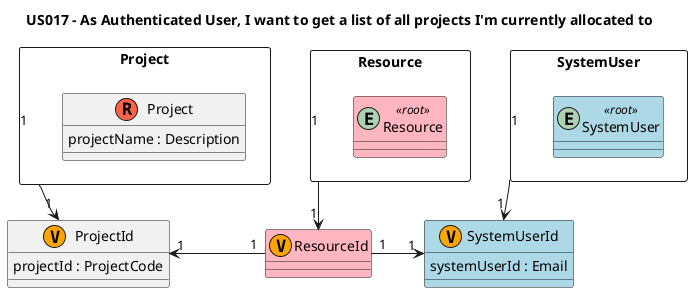 @startuml
'https://plantuml.com/class-diagram

title US017 - As Authenticated User, I want to get a list of all projects I'm currently allocated to

class ProjectId <<(V,orange)>> {
    projectId : ProjectCode
}
class SystemUserId <<(V,orange)>> #lightblue {
    systemUserId : Email
}
class ResourceId <<(V,orange)>> #lightpink {

}

package Project <<Rectangle>> {
    entity Project <<(R,tomato)>>{
        projectName : Description
    }
}

package SystemUser <<Rectangle>> {
    entity SystemUser <<root>> #lightblue
}

package Resource <<Rectangle>> {
    entity Resource <<root>> #lightpink
}

Project "1"-->"1" ProjectId
SystemUser "1"-->"1" SystemUserId
Resource "1"-->"1" ResourceId

ResourceId "1"-r>"1" SystemUserId
ResourceId "1"-l>"1" ProjectId

@enduml
